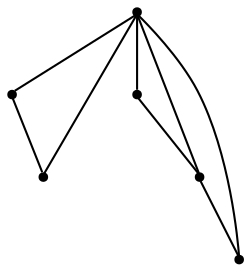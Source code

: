 graph {
  node [shape=point,comment="{\"directed\":false,\"doi\":\"10.1007/978-3-030-92931-2_18\",\"figure\":\"1 (1)\"}"]

  v0 [pos="1253.6663529441264,435.9406550803392"]
  v1 [pos="1253.6663529441264,575.9611434938743"]
  v2 [pos="1160.318174233098,307.58849830950635"]
  v3 [pos="1090.3070719940356,365.93041087357153"]
  v4 [pos="1090.3070719940356,587.6294751365767"]
  v5 [pos="1066.9699955220697,470.94565000844625"]

  v0 -- v1 [id="-1",pos="1253.6663529441264,435.9406550803392 1253.6663529441264,575.9611434938743 1253.6663529441264,575.9611434938743 1253.6663529441264,575.9611434938743"]
  v2 -- v4 [id="-3",pos="1160.318174233098,307.58849830950635 1090.3070719940356,587.6294751365767 1090.3070719940356,587.6294751365767 1090.3070719940356,587.6294751365767"]
  v2 -- v5 [id="-4",pos="1160.318174233098,307.58849830950635 1066.9699955220697,470.94565000844625 1066.9699955220697,470.94565000844625 1066.9699955220697,470.94565000844625"]
  v2 -- v1 [id="-5",pos="1160.318174233098,307.58849830950635 1253.6663529441264,575.9611434938743 1253.6663529441264,575.9611434938743 1253.6663529441264,575.9611434938743"]
  v2 -- v0 [id="-6",pos="1160.318174233098,307.58849830950635 1253.6663529441264,435.9406550803392 1253.6663529441264,435.9406550803392 1253.6663529441264,435.9406550803392"]
  v2 -- v3 [id="-7",pos="1160.318174233098,307.58849830950635 1090.3070719940356,365.93041087357153 1090.3070719940356,365.93041087357153 1090.3070719940356,365.93041087357153"]
  v3 -- v5 [id="-9",pos="1090.3070719940356,365.93041087357153 1066.9699955220697,470.94565000844625 1066.9699955220697,470.94565000844625 1066.9699955220697,470.94565000844625"]
  v5 -- v4 [id="-11",pos="1066.9699955220697,470.94565000844625 1090.3070719940356,587.6294751365767 1090.3070719940356,587.6294751365767 1090.3070719940356,587.6294751365767"]
}